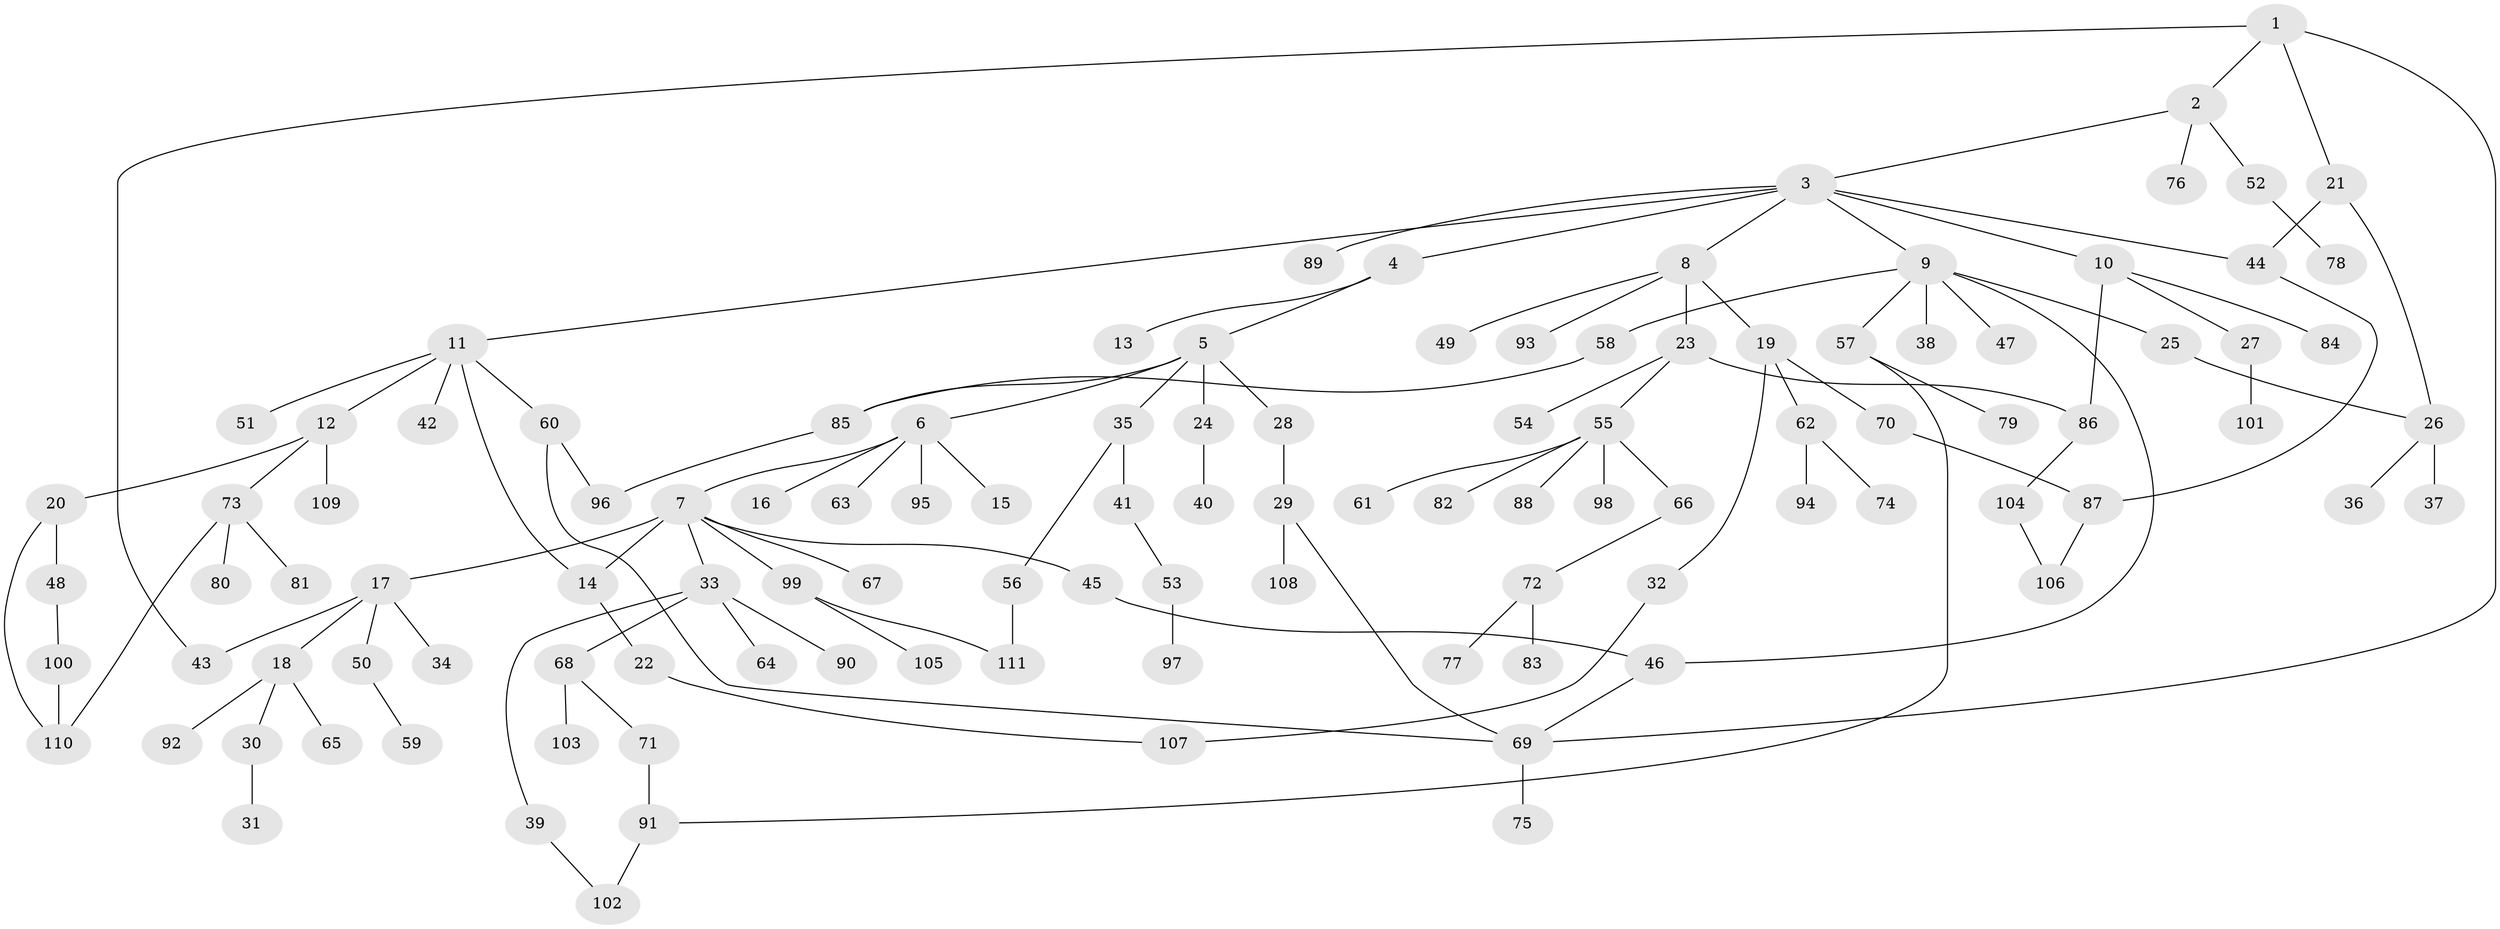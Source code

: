 // coarse degree distribution, {6: 0.02564102564102564, 9: 0.01282051282051282, 7: 0.02564102564102564, 5: 0.038461538461538464, 10: 0.01282051282051282, 4: 0.05128205128205128, 8: 0.01282051282051282, 1: 0.4230769230769231, 3: 0.14102564102564102, 2: 0.2564102564102564}
// Generated by graph-tools (version 1.1) at 2025/51/02/27/25 19:51:38]
// undirected, 111 vertices, 129 edges
graph export_dot {
graph [start="1"]
  node [color=gray90,style=filled];
  1;
  2;
  3;
  4;
  5;
  6;
  7;
  8;
  9;
  10;
  11;
  12;
  13;
  14;
  15;
  16;
  17;
  18;
  19;
  20;
  21;
  22;
  23;
  24;
  25;
  26;
  27;
  28;
  29;
  30;
  31;
  32;
  33;
  34;
  35;
  36;
  37;
  38;
  39;
  40;
  41;
  42;
  43;
  44;
  45;
  46;
  47;
  48;
  49;
  50;
  51;
  52;
  53;
  54;
  55;
  56;
  57;
  58;
  59;
  60;
  61;
  62;
  63;
  64;
  65;
  66;
  67;
  68;
  69;
  70;
  71;
  72;
  73;
  74;
  75;
  76;
  77;
  78;
  79;
  80;
  81;
  82;
  83;
  84;
  85;
  86;
  87;
  88;
  89;
  90;
  91;
  92;
  93;
  94;
  95;
  96;
  97;
  98;
  99;
  100;
  101;
  102;
  103;
  104;
  105;
  106;
  107;
  108;
  109;
  110;
  111;
  1 -- 2;
  1 -- 21;
  1 -- 43;
  1 -- 69;
  2 -- 3;
  2 -- 52;
  2 -- 76;
  3 -- 4;
  3 -- 8;
  3 -- 9;
  3 -- 10;
  3 -- 11;
  3 -- 89;
  3 -- 44;
  4 -- 5;
  4 -- 13;
  5 -- 6;
  5 -- 24;
  5 -- 28;
  5 -- 35;
  5 -- 85;
  6 -- 7;
  6 -- 15;
  6 -- 16;
  6 -- 63;
  6 -- 95;
  7 -- 17;
  7 -- 33;
  7 -- 45;
  7 -- 67;
  7 -- 99;
  7 -- 14;
  8 -- 19;
  8 -- 23;
  8 -- 49;
  8 -- 93;
  9 -- 25;
  9 -- 38;
  9 -- 46;
  9 -- 47;
  9 -- 57;
  9 -- 58;
  10 -- 27;
  10 -- 84;
  10 -- 86;
  11 -- 12;
  11 -- 14;
  11 -- 42;
  11 -- 51;
  11 -- 60;
  12 -- 20;
  12 -- 73;
  12 -- 109;
  14 -- 22;
  17 -- 18;
  17 -- 34;
  17 -- 50;
  17 -- 43;
  18 -- 30;
  18 -- 65;
  18 -- 92;
  19 -- 32;
  19 -- 62;
  19 -- 70;
  20 -- 48;
  20 -- 110;
  21 -- 44;
  21 -- 26;
  22 -- 107;
  23 -- 54;
  23 -- 55;
  23 -- 86;
  24 -- 40;
  25 -- 26;
  26 -- 36;
  26 -- 37;
  27 -- 101;
  28 -- 29;
  29 -- 108;
  29 -- 69;
  30 -- 31;
  32 -- 107;
  33 -- 39;
  33 -- 64;
  33 -- 68;
  33 -- 90;
  35 -- 41;
  35 -- 56;
  39 -- 102;
  41 -- 53;
  44 -- 87;
  45 -- 46;
  46 -- 69;
  48 -- 100;
  50 -- 59;
  52 -- 78;
  53 -- 97;
  55 -- 61;
  55 -- 66;
  55 -- 82;
  55 -- 88;
  55 -- 98;
  56 -- 111;
  57 -- 79;
  57 -- 91;
  58 -- 85;
  60 -- 96;
  60 -- 69;
  62 -- 74;
  62 -- 94;
  66 -- 72;
  68 -- 71;
  68 -- 103;
  69 -- 75;
  70 -- 87;
  71 -- 91;
  72 -- 77;
  72 -- 83;
  73 -- 80;
  73 -- 81;
  73 -- 110;
  85 -- 96;
  86 -- 104;
  87 -- 106;
  91 -- 102;
  99 -- 105;
  99 -- 111;
  100 -- 110;
  104 -- 106;
}
